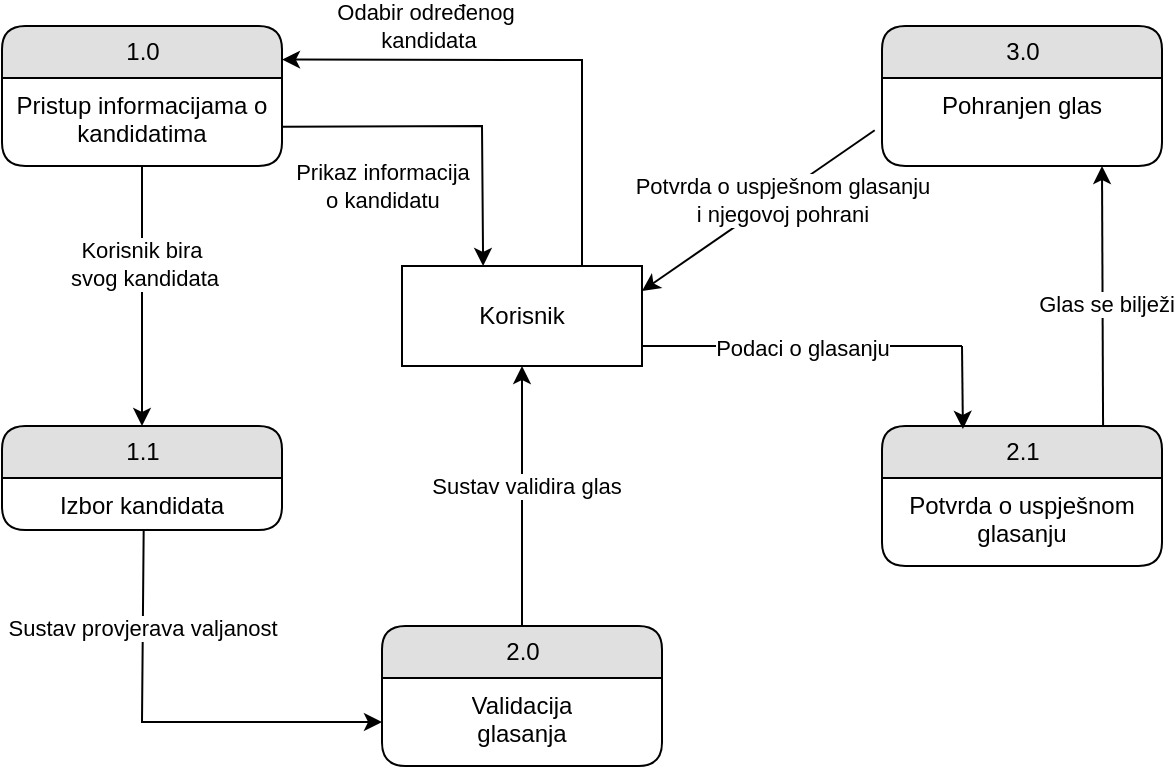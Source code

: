 <?xml version="1.0" encoding="UTF-8"?>
<mxfile version="24.7.8"><diagram name="Page-1" id="21ORsQWHsIKUVIGTKt5p"><mxGraphModel dx="934" dy="494" grid="1" gridSize="10" guides="1" tooltips="1" connect="1" arrows="1" fold="1" page="1" pageScale="1" pageWidth="827" pageHeight="1169" math="0" shadow="0"><root><mxCell id="0"/><mxCell id="1" parent="0"/><mxCell id="k6NDIBWFTyBHspbXZSGC-83" value="2.1" style="swimlane;html=1;fontStyle=0;childLayout=stackLayout;horizontal=1;startSize=26;fillColor=#e0e0e0;horizontalStack=0;resizeParent=1;resizeLast=0;collapsible=1;marginBottom=0;swimlaneFillColor=#ffffff;align=center;rounded=1;shadow=0;comic=0;labelBackgroundColor=none;strokeWidth=1;fontFamily=Helvetica;fontSize=12" parent="1" vertex="1"><mxGeometry x="600" y="250" width="140" height="70" as="geometry"/></mxCell><mxCell id="k6NDIBWFTyBHspbXZSGC-84" value="Potvrda o uspješnom glasanju" style="text;html=1;strokeColor=none;fillColor=none;spacingLeft=4;spacingRight=4;whiteSpace=wrap;overflow=hidden;rotatable=0;points=[[0,0.5],[1,0.5]];portConstraint=eastwest;align=center;fontFamily=Helvetica;fontStyle=0" parent="k6NDIBWFTyBHspbXZSGC-83" vertex="1"><mxGeometry y="26" width="140" height="44" as="geometry"/></mxCell><mxCell id="k6NDIBWFTyBHspbXZSGC-85" value="1.0" style="swimlane;html=1;fontStyle=0;childLayout=stackLayout;horizontal=1;startSize=26;fillColor=#e0e0e0;horizontalStack=0;resizeParent=1;resizeLast=0;collapsible=1;marginBottom=0;swimlaneFillColor=#ffffff;align=center;rounded=1;shadow=0;comic=0;labelBackgroundColor=none;strokeWidth=1;fontFamily=Helvetica;fontSize=12" parent="1" vertex="1"><mxGeometry x="160" y="50" width="140" height="70" as="geometry"/></mxCell><mxCell id="k6NDIBWFTyBHspbXZSGC-86" value="Pristup informacijama o kandidatima&lt;div&gt;&lt;br&gt;&lt;/div&gt;" style="text;html=1;strokeColor=none;fillColor=none;spacingLeft=4;spacingRight=4;whiteSpace=wrap;overflow=hidden;rotatable=0;points=[[0,0.5],[1,0.5]];portConstraint=eastwest;align=center;fontFamily=Helvetica;fontStyle=0" parent="k6NDIBWFTyBHspbXZSGC-85" vertex="1"><mxGeometry y="26" width="140" height="44" as="geometry"/></mxCell><mxCell id="k6NDIBWFTyBHspbXZSGC-87" value="1.1" style="swimlane;html=1;fontStyle=0;childLayout=stackLayout;horizontal=1;startSize=26;fillColor=#e0e0e0;horizontalStack=0;resizeParent=1;resizeLast=0;collapsible=1;marginBottom=0;swimlaneFillColor=#ffffff;align=center;rounded=1;shadow=0;comic=0;labelBackgroundColor=none;strokeWidth=1;fontFamily=Helvetica;fontSize=12" parent="1" vertex="1"><mxGeometry x="160" y="250" width="140" height="52" as="geometry"/></mxCell><mxCell id="k6NDIBWFTyBHspbXZSGC-88" value="Izbor kandidata" style="text;html=1;strokeColor=none;fillColor=none;spacingLeft=4;spacingRight=4;whiteSpace=wrap;overflow=hidden;rotatable=0;points=[[0,0.5],[1,0.5]];portConstraint=eastwest;align=center;fontFamily=Helvetica;fontStyle=0" parent="k6NDIBWFTyBHspbXZSGC-87" vertex="1"><mxGeometry y="26" width="140" height="26" as="geometry"/></mxCell><mxCell id="k6NDIBWFTyBHspbXZSGC-89" value="2.0" style="swimlane;html=1;fontStyle=0;childLayout=stackLayout;horizontal=1;startSize=26;fillColor=#e0e0e0;horizontalStack=0;resizeParent=1;resizeLast=0;collapsible=1;marginBottom=0;swimlaneFillColor=#ffffff;align=center;rounded=1;shadow=0;comic=0;labelBackgroundColor=none;strokeWidth=1;fontFamily=Helvetica;fontSize=12" parent="1" vertex="1"><mxGeometry x="350" y="350" width="140" height="70" as="geometry"/></mxCell><mxCell id="k6NDIBWFTyBHspbXZSGC-90" value="Validacija&lt;div&gt;glasanja&lt;/div&gt;&lt;div&gt;&lt;br&gt;&lt;/div&gt;" style="text;html=1;strokeColor=none;fillColor=none;spacingLeft=4;spacingRight=4;whiteSpace=wrap;overflow=hidden;rotatable=0;points=[[0,0.5],[1,0.5]];portConstraint=eastwest;align=center;fontFamily=Helvetica;fontStyle=0" parent="k6NDIBWFTyBHspbXZSGC-89" vertex="1"><mxGeometry y="26" width="140" height="44" as="geometry"/></mxCell><mxCell id="k6NDIBWFTyBHspbXZSGC-91" value="Korisnik" style="whiteSpace=wrap;html=1;rounded=0;shadow=0;comic=0;labelBackgroundColor=none;strokeWidth=1;fontFamily=Helvetica;fontSize=12;align=center;fontStyle=0" parent="1" vertex="1"><mxGeometry x="360" y="170" width="120" height="50" as="geometry"/></mxCell><mxCell id="k6NDIBWFTyBHspbXZSGC-92" value="" style="endArrow=classic;html=1;rounded=0;entryX=1;entryY=0.5;entryDx=0;entryDy=0;fontFamily=Helvetica;fontStyle=0;exitX=0.75;exitY=0;exitDx=0;exitDy=0;" parent="1" source="k6NDIBWFTyBHspbXZSGC-91" edge="1"><mxGeometry width="50" height="50" relative="1" as="geometry"><mxPoint x="470" y="170" as="sourcePoint"/><mxPoint x="300" y="66.8" as="targetPoint"/><Array as="points"><mxPoint x="450" y="160"/><mxPoint x="450" y="130"/><mxPoint x="450" y="67"/></Array></mxGeometry></mxCell><mxCell id="k6NDIBWFTyBHspbXZSGC-93" value="Odabir određenog&amp;nbsp;&lt;div&gt;kandidata&lt;/div&gt;" style="edgeLabel;html=1;align=center;verticalAlign=middle;resizable=0;points=[];fontFamily=Helvetica;fontStyle=0" parent="k6NDIBWFTyBHspbXZSGC-92" vertex="1" connectable="0"><mxGeometry x="-0.172" y="1" relative="1" as="geometry"><mxPoint x="-76" y="-18" as="offset"/></mxGeometry></mxCell><mxCell id="k6NDIBWFTyBHspbXZSGC-94" value="" style="endArrow=classic;html=1;rounded=0;entryX=0.338;entryY=0.03;entryDx=0;entryDy=0;fontFamily=Helvetica;fontStyle=0;entryPerimeter=0;" parent="1" edge="1"><mxGeometry width="50" height="50" relative="1" as="geometry"><mxPoint x="300" y="100.35" as="sourcePoint"/><mxPoint x="400.56" y="170" as="targetPoint"/><Array as="points"><mxPoint x="400" y="100"/></Array></mxGeometry></mxCell><mxCell id="k6NDIBWFTyBHspbXZSGC-95" value="Prikaz informacija&lt;div&gt;o kandidatu&lt;/div&gt;" style="edgeLabel;html=1;align=center;verticalAlign=middle;resizable=0;points=[];fontFamily=Helvetica;fontStyle=0" parent="k6NDIBWFTyBHspbXZSGC-94" vertex="1" connectable="0"><mxGeometry x="0.491" y="4" relative="1" as="geometry"><mxPoint x="-54" y="3" as="offset"/></mxGeometry></mxCell><mxCell id="k6NDIBWFTyBHspbXZSGC-96" value="" style="endArrow=classic;html=1;rounded=0;entryX=0.5;entryY=0;entryDx=0;entryDy=0;fontFamily=Helvetica;fontStyle=0" parent="1" target="k6NDIBWFTyBHspbXZSGC-87" edge="1"><mxGeometry width="50" height="50" relative="1" as="geometry"><mxPoint x="230" y="120" as="sourcePoint"/><mxPoint x="460" y="180" as="targetPoint"/></mxGeometry></mxCell><mxCell id="k6NDIBWFTyBHspbXZSGC-97" value="Korisnik bira&amp;nbsp;&lt;div&gt;svog kandidata&lt;/div&gt;" style="edgeLabel;html=1;align=center;verticalAlign=middle;resizable=0;points=[];fontFamily=Helvetica;fontStyle=0" parent="k6NDIBWFTyBHspbXZSGC-96" vertex="1" connectable="0"><mxGeometry x="-0.252" y="1" relative="1" as="geometry"><mxPoint as="offset"/></mxGeometry></mxCell><mxCell id="k6NDIBWFTyBHspbXZSGC-98" value="" style="endArrow=classic;html=1;rounded=0;exitX=0.506;exitY=0.992;exitDx=0;exitDy=0;exitPerimeter=0;entryX=0;entryY=0.5;entryDx=0;entryDy=0;fontFamily=Helvetica;fontStyle=0" parent="1" source="k6NDIBWFTyBHspbXZSGC-88" target="k6NDIBWFTyBHspbXZSGC-90" edge="1"><mxGeometry width="50" height="50" relative="1" as="geometry"><mxPoint x="410" y="230" as="sourcePoint"/><mxPoint x="460" y="180" as="targetPoint"/><Array as="points"><mxPoint x="230" y="398"/></Array></mxGeometry></mxCell><mxCell id="k6NDIBWFTyBHspbXZSGC-99" value="Sustav provjerava valjanost" style="edgeLabel;html=1;align=center;verticalAlign=middle;resizable=0;points=[];fontFamily=Helvetica;fontStyle=0" parent="k6NDIBWFTyBHspbXZSGC-98" vertex="1" connectable="0"><mxGeometry x="-0.299" relative="1" as="geometry"><mxPoint y="-27" as="offset"/></mxGeometry></mxCell><mxCell id="FnR9twUi3rZAW2Htx-5t-2" value="&lt;div&gt;&lt;br&gt;&lt;/div&gt;&lt;div&gt;&lt;br&gt;&lt;/div&gt;" style="edgeLabel;html=1;align=center;verticalAlign=middle;resizable=0;points=[];" vertex="1" connectable="0" parent="k6NDIBWFTyBHspbXZSGC-98"><mxGeometry x="-0.563" y="7" relative="1" as="geometry"><mxPoint as="offset"/></mxGeometry></mxCell><mxCell id="k6NDIBWFTyBHspbXZSGC-100" value="" style="endArrow=classic;html=1;rounded=0;exitX=0.5;exitY=0;exitDx=0;exitDy=0;entryX=0.5;entryY=1;entryDx=0;entryDy=0;fontFamily=Helvetica;fontStyle=0" parent="1" source="k6NDIBWFTyBHspbXZSGC-89" target="k6NDIBWFTyBHspbXZSGC-91" edge="1"><mxGeometry width="50" height="50" relative="1" as="geometry"><mxPoint x="410" y="230" as="sourcePoint"/><mxPoint x="460" y="180" as="targetPoint"/></mxGeometry></mxCell><mxCell id="k6NDIBWFTyBHspbXZSGC-101" value="&lt;div&gt;Sustav validira glas&lt;/div&gt;" style="edgeLabel;html=1;align=center;verticalAlign=middle;resizable=0;points=[];fontFamily=Helvetica;fontStyle=0" parent="k6NDIBWFTyBHspbXZSGC-100" vertex="1" connectable="0"><mxGeometry x="0.215" y="-2" relative="1" as="geometry"><mxPoint y="9" as="offset"/></mxGeometry></mxCell><mxCell id="k6NDIBWFTyBHspbXZSGC-102" value="3.0" style="swimlane;html=1;fontStyle=0;childLayout=stackLayout;horizontal=1;startSize=26;fillColor=#e0e0e0;horizontalStack=0;resizeParent=1;resizeLast=0;collapsible=1;marginBottom=0;swimlaneFillColor=#ffffff;align=center;rounded=1;shadow=0;comic=0;labelBackgroundColor=none;strokeWidth=1;fontFamily=Helvetica;fontSize=12" parent="1" vertex="1"><mxGeometry x="600" y="50" width="140" height="70" as="geometry"/></mxCell><mxCell id="k6NDIBWFTyBHspbXZSGC-103" value="Pohranjen glas" style="text;html=1;strokeColor=none;fillColor=none;spacingLeft=4;spacingRight=4;whiteSpace=wrap;overflow=hidden;rotatable=0;points=[[0,0.5],[1,0.5]];portConstraint=eastwest;align=center;fontFamily=Helvetica;fontStyle=0" parent="k6NDIBWFTyBHspbXZSGC-102" vertex="1"><mxGeometry y="26" width="140" height="34" as="geometry"/></mxCell><mxCell id="k6NDIBWFTyBHspbXZSGC-104" value="" style="endArrow=none;html=1;rounded=0;" parent="1" edge="1"><mxGeometry width="50" height="50" relative="1" as="geometry"><mxPoint x="480" y="210" as="sourcePoint"/><mxPoint x="640" y="210" as="targetPoint"/></mxGeometry></mxCell><mxCell id="k6NDIBWFTyBHspbXZSGC-105" value="" style="endArrow=classic;html=1;rounded=0;entryX=0.289;entryY=0.021;entryDx=0;entryDy=0;entryPerimeter=0;" parent="1" target="k6NDIBWFTyBHspbXZSGC-83" edge="1"><mxGeometry width="50" height="50" relative="1" as="geometry"><mxPoint x="640" y="210" as="sourcePoint"/><mxPoint x="660" y="250" as="targetPoint"/></mxGeometry></mxCell><mxCell id="k6NDIBWFTyBHspbXZSGC-106" value="Podaci o glasanju" style="edgeLabel;html=1;align=center;verticalAlign=middle;resizable=0;points=[];" parent="k6NDIBWFTyBHspbXZSGC-105" vertex="1" connectable="0"><mxGeometry x="0.073" y="1" relative="1" as="geometry"><mxPoint x="-81" y="-22" as="offset"/></mxGeometry></mxCell><mxCell id="k6NDIBWFTyBHspbXZSGC-107" value="" style="endArrow=classic;html=1;rounded=0;exitX=0.861;exitY=-0.002;exitDx=0;exitDy=0;exitPerimeter=0;" parent="1" edge="1"><mxGeometry width="50" height="50" relative="1" as="geometry"><mxPoint x="710.54" y="249.86" as="sourcePoint"/><mxPoint x="710" y="120" as="targetPoint"/></mxGeometry></mxCell><mxCell id="k6NDIBWFTyBHspbXZSGC-108" value="Glas se bilježi" style="edgeLabel;html=1;align=center;verticalAlign=middle;resizable=0;points=[];" parent="k6NDIBWFTyBHspbXZSGC-107" vertex="1" connectable="0"><mxGeometry x="-0.063" y="-1" relative="1" as="geometry"><mxPoint as="offset"/></mxGeometry></mxCell><mxCell id="k6NDIBWFTyBHspbXZSGC-109" value="" style="endArrow=classic;html=1;rounded=0;exitX=-0.026;exitY=0.769;exitDx=0;exitDy=0;exitPerimeter=0;entryX=1;entryY=0.25;entryDx=0;entryDy=0;" parent="1" source="k6NDIBWFTyBHspbXZSGC-103" target="k6NDIBWFTyBHspbXZSGC-91" edge="1"><mxGeometry width="50" height="50" relative="1" as="geometry"><mxPoint x="500" y="140" as="sourcePoint"/><mxPoint x="550" y="90" as="targetPoint"/></mxGeometry></mxCell><mxCell id="k6NDIBWFTyBHspbXZSGC-110" value="Potvrda o uspješnom glasanju&lt;div&gt;i njegovoj pohrani&lt;/div&gt;" style="edgeLabel;html=1;align=center;verticalAlign=middle;resizable=0;points=[];" parent="k6NDIBWFTyBHspbXZSGC-109" vertex="1" connectable="0"><mxGeometry x="-0.04" y="3" relative="1" as="geometry"><mxPoint x="8" y="-7" as="offset"/></mxGeometry></mxCell></root></mxGraphModel></diagram></mxfile>
